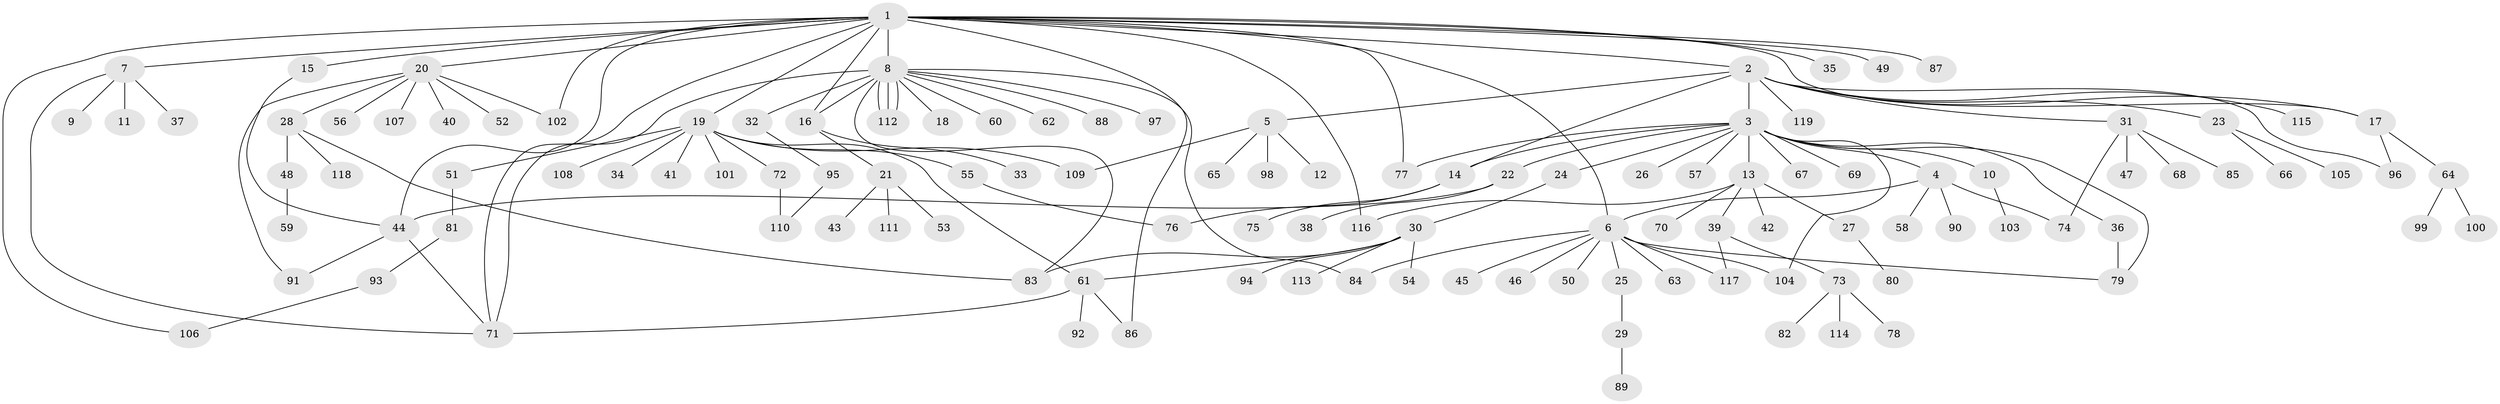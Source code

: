 // coarse degree distribution, {11: 0.016666666666666666, 9: 0.05, 3: 0.16666666666666666, 4: 0.1, 6: 0.016666666666666666, 1: 0.38333333333333336, 5: 0.016666666666666666, 8: 0.016666666666666666, 7: 0.03333333333333333, 2: 0.2}
// Generated by graph-tools (version 1.1) at 2025/50/03/04/25 22:50:04]
// undirected, 119 vertices, 149 edges
graph export_dot {
  node [color=gray90,style=filled];
  1;
  2;
  3;
  4;
  5;
  6;
  7;
  8;
  9;
  10;
  11;
  12;
  13;
  14;
  15;
  16;
  17;
  18;
  19;
  20;
  21;
  22;
  23;
  24;
  25;
  26;
  27;
  28;
  29;
  30;
  31;
  32;
  33;
  34;
  35;
  36;
  37;
  38;
  39;
  40;
  41;
  42;
  43;
  44;
  45;
  46;
  47;
  48;
  49;
  50;
  51;
  52;
  53;
  54;
  55;
  56;
  57;
  58;
  59;
  60;
  61;
  62;
  63;
  64;
  65;
  66;
  67;
  68;
  69;
  70;
  71;
  72;
  73;
  74;
  75;
  76;
  77;
  78;
  79;
  80;
  81;
  82;
  83;
  84;
  85;
  86;
  87;
  88;
  89;
  90;
  91;
  92;
  93;
  94;
  95;
  96;
  97;
  98;
  99;
  100;
  101;
  102;
  103;
  104;
  105;
  106;
  107;
  108;
  109;
  110;
  111;
  112;
  113;
  114;
  115;
  116;
  117;
  118;
  119;
  1 -- 2;
  1 -- 6;
  1 -- 7;
  1 -- 8;
  1 -- 15;
  1 -- 16;
  1 -- 17;
  1 -- 19;
  1 -- 20;
  1 -- 35;
  1 -- 44;
  1 -- 49;
  1 -- 71;
  1 -- 77;
  1 -- 86;
  1 -- 87;
  1 -- 102;
  1 -- 106;
  1 -- 116;
  2 -- 3;
  2 -- 5;
  2 -- 14;
  2 -- 17;
  2 -- 23;
  2 -- 31;
  2 -- 96;
  2 -- 115;
  2 -- 119;
  3 -- 4;
  3 -- 10;
  3 -- 13;
  3 -- 14;
  3 -- 22;
  3 -- 24;
  3 -- 26;
  3 -- 36;
  3 -- 57;
  3 -- 67;
  3 -- 69;
  3 -- 77;
  3 -- 79;
  3 -- 104;
  4 -- 6;
  4 -- 58;
  4 -- 74;
  4 -- 90;
  5 -- 12;
  5 -- 65;
  5 -- 98;
  5 -- 109;
  6 -- 25;
  6 -- 45;
  6 -- 46;
  6 -- 50;
  6 -- 63;
  6 -- 79;
  6 -- 84;
  6 -- 104;
  6 -- 117;
  7 -- 9;
  7 -- 11;
  7 -- 37;
  7 -- 71;
  8 -- 16;
  8 -- 18;
  8 -- 32;
  8 -- 60;
  8 -- 62;
  8 -- 71;
  8 -- 83;
  8 -- 84;
  8 -- 88;
  8 -- 97;
  8 -- 112;
  8 -- 112;
  8 -- 112;
  10 -- 103;
  13 -- 27;
  13 -- 39;
  13 -- 42;
  13 -- 70;
  13 -- 116;
  14 -- 75;
  14 -- 76;
  15 -- 44;
  16 -- 21;
  16 -- 33;
  17 -- 64;
  17 -- 96;
  19 -- 34;
  19 -- 41;
  19 -- 51;
  19 -- 55;
  19 -- 61;
  19 -- 72;
  19 -- 101;
  19 -- 108;
  19 -- 109;
  20 -- 28;
  20 -- 40;
  20 -- 52;
  20 -- 56;
  20 -- 91;
  20 -- 102;
  20 -- 107;
  21 -- 43;
  21 -- 53;
  21 -- 111;
  22 -- 38;
  22 -- 44;
  23 -- 66;
  23 -- 105;
  24 -- 30;
  25 -- 29;
  27 -- 80;
  28 -- 48;
  28 -- 83;
  28 -- 118;
  29 -- 89;
  30 -- 54;
  30 -- 61;
  30 -- 83;
  30 -- 94;
  30 -- 113;
  31 -- 47;
  31 -- 68;
  31 -- 74;
  31 -- 85;
  32 -- 95;
  36 -- 79;
  39 -- 73;
  39 -- 117;
  44 -- 71;
  44 -- 91;
  48 -- 59;
  51 -- 81;
  55 -- 76;
  61 -- 71;
  61 -- 86;
  61 -- 92;
  64 -- 99;
  64 -- 100;
  72 -- 110;
  73 -- 78;
  73 -- 82;
  73 -- 114;
  81 -- 93;
  93 -- 106;
  95 -- 110;
}
